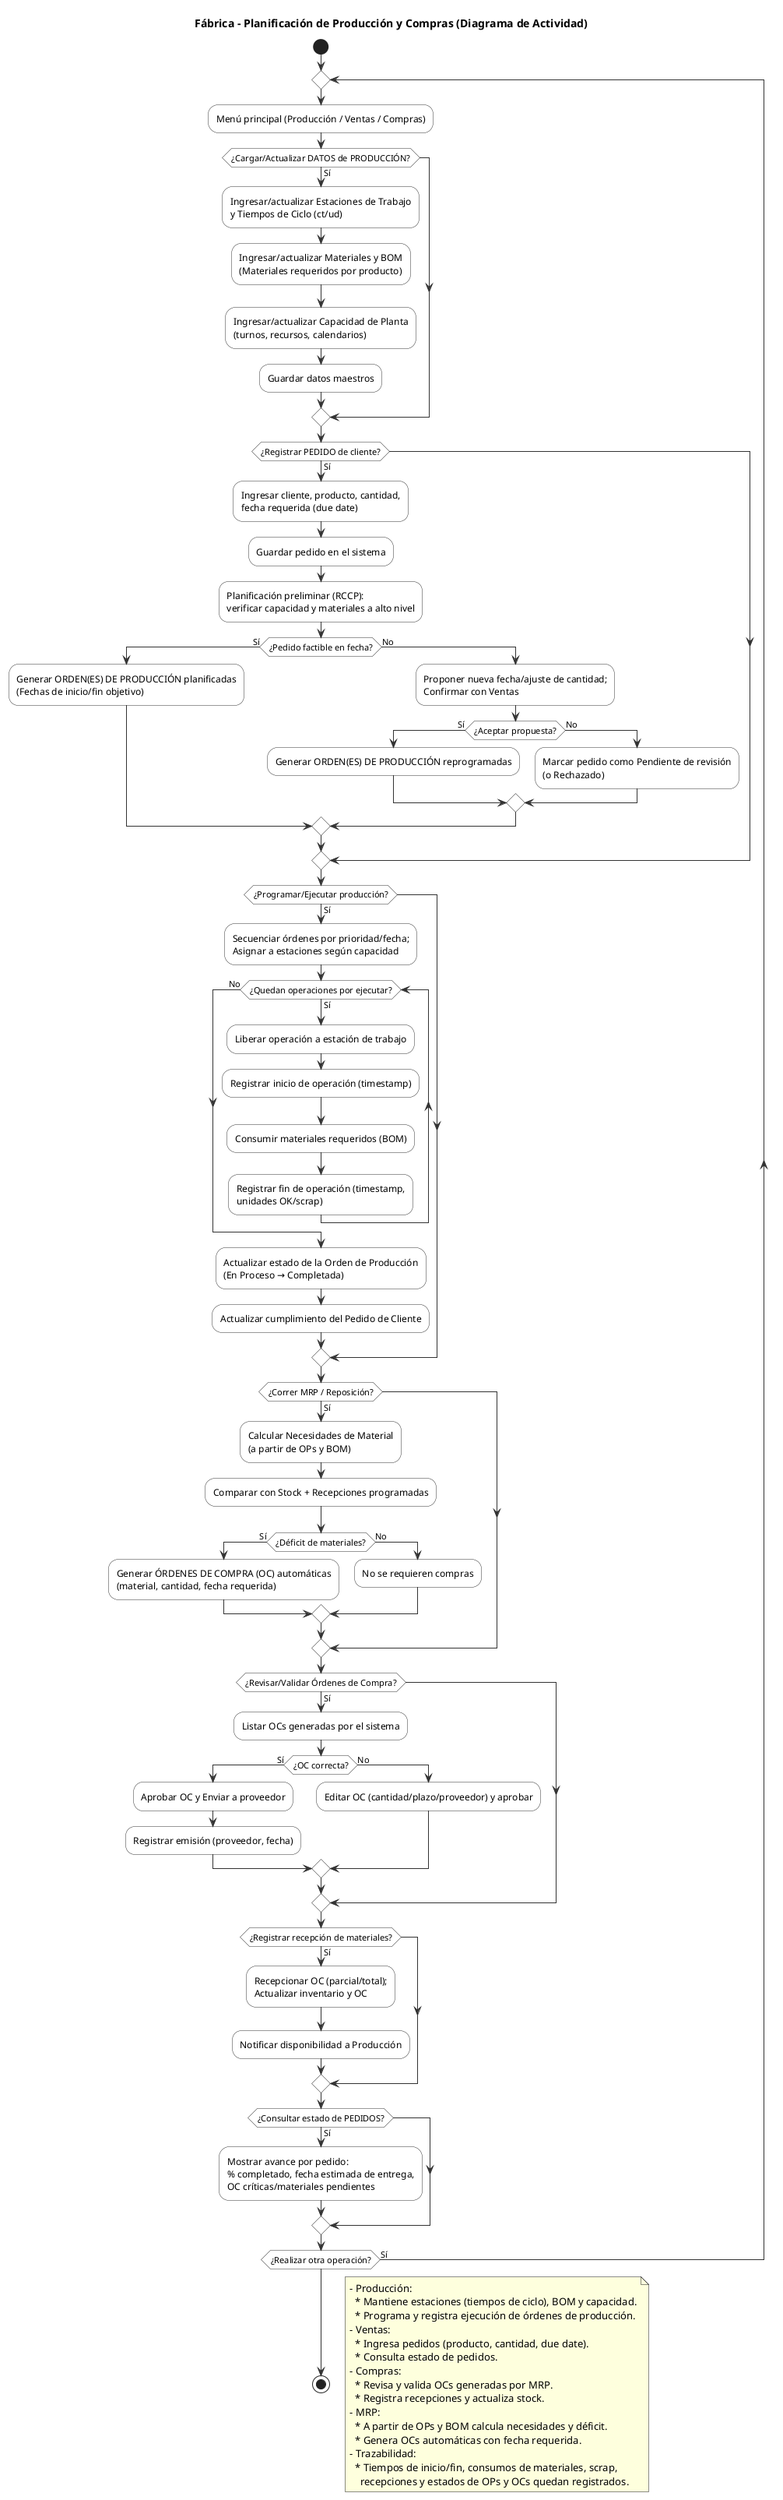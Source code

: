 @startuml
title Fábrica - Planificación de Producción y Compras (Diagrama de Actividad)

skinparam activity {
  BackgroundColor #ffffff
  BorderColor #333333
  ArrowColor #333333
}
skinparam shadowing false

start

repeat
:Menú principal (Producción / Ventas / Compras);

' =======================
' Datos Maestros (Gerente de Producción)
' =======================
if (¿Cargar/Actualizar DATOS de PRODUCCIÓN?) then (Sí)
  :Ingresar/actualizar Estaciones de Trabajo\ny Tiempos de Ciclo (ct/ud);
  :Ingresar/actualizar Materiales y BOM\n(Materiales requeridos por producto);
  :Ingresar/actualizar Capacidad de Planta\n(turnos, recursos, calendarios);
  :Guardar datos maestros;
endif

' =======================
' Pedidos de Cliente (Gerente de Ventas)
' =======================
if (¿Registrar PEDIDO de cliente?) then (Sí)
  :Ingresar cliente, producto, cantidad,\nfecha requerida (due date);
  :Guardar pedido en el sistema;
  :Planificación preliminar (RCCP):\nverificar capacidad y materiales a alto nivel;
  if (¿Pedido factible en fecha?) then (Sí)
    :Generar ORDEN(ES) DE PRODUCCIÓN planificadas\n(Fechas de inicio/fin objetivo);
  else (No)
    :Proponer nueva fecha/ajuste de cantidad;\nConfirmar con Ventas;
    if (¿Aceptar propuesta?) then (Sí)
      :Generar ORDEN(ES) DE PRODUCCIÓN reprogramadas;
    else (No)
      :Marcar pedido como Pendiente de revisión\n(o Rechazado);
    endif
  endif
endif

' =======================
' Programación y Ejecución (Producción)
' =======================
if (¿Programar/Ejecutar producción?) then (Sí)
  :Secuenciar órdenes por prioridad/fecha;\nAsignar a estaciones según capacidad;
  while (¿Quedan operaciones por ejecutar?) is (Sí)
    :Liberar operación a estación de trabajo;
    :Registrar inicio de operación (timestamp);
    :Consumir materiales requeridos (BOM);
    :Registrar fin de operación (timestamp,\nunidades OK/scrap);
  endwhile (No)
  :Actualizar estado de la Orden de Producción\n(En Proceso → Completada);
  :Actualizar cumplimiento del Pedido de Cliente;
endif

' =======================
' MRP / Compras automáticas
' =======================
if (¿Correr MRP / Reposición?) then (Sí)
  :Calcular Necesidades de Material\n(a partir de OPs y BOM);
  :Comparar con Stock + Recepciones programadas;
  if (¿Déficit de materiales?) then (Sí)
    :Generar ÓRDENES DE COMPRA (OC) automáticas\n(material, cantidad, fecha requerida);
  else (No)
    :No se requieren compras;
  endif
endif

' =======================
' Validación de Compras (Gerente de Compras)
' =======================
if (¿Revisar/Validar Órdenes de Compra?) then (Sí)
  :Listar OCs generadas por el sistema;
  if (¿OC correcta?) then (Sí)
    :Aprobar OC y Enviar a proveedor;
    :Registrar emisión (proveedor, fecha);
  else (No)
    :Editar OC (cantidad/plazo/proveedor) y aprobar;
  endif
endif

' =======================
' Recepción de Materiales (Compras / Almacén)
' =======================
if (¿Registrar recepción de materiales?) then (Sí)
  :Recepcionar OC (parcial/total);\nActualizar inventario y OC;
  :Notificar disponibilidad a Producción;
endif

' =======================
' Entrega / Estado de Pedidos (Ventas)
' =======================
if (¿Consultar estado de PEDIDOS?) then (Sí)
  :Mostrar avance por pedido:\n% completado, fecha estimada de entrega,\nOC críticas/materiales pendientes;
endif

repeat while (¿Realizar otra operación?) is (Sí)

stop

' =======================
' Notas y Reglas
' =======================
floating note right
- Producción:
  * Mantiene estaciones (tiempos de ciclo), BOM y capacidad.
  * Programa y registra ejecución de órdenes de producción.
- Ventas:
  * Ingresa pedidos (producto, cantidad, due date).
  * Consulta estado de pedidos.
- Compras:
  * Revisa y valida OCs generadas por MRP.
  * Registra recepciones y actualiza stock.
- MRP:
  * A partir de OPs y BOM calcula necesidades y déficit.
  * Genera OCs automáticas con fecha requerida.
- Trazabilidad:
  * Tiempos de inicio/fin, consumos de materiales, scrap,
    recepciones y estados de OPs y OCs quedan registrados.
end note

@enduml
